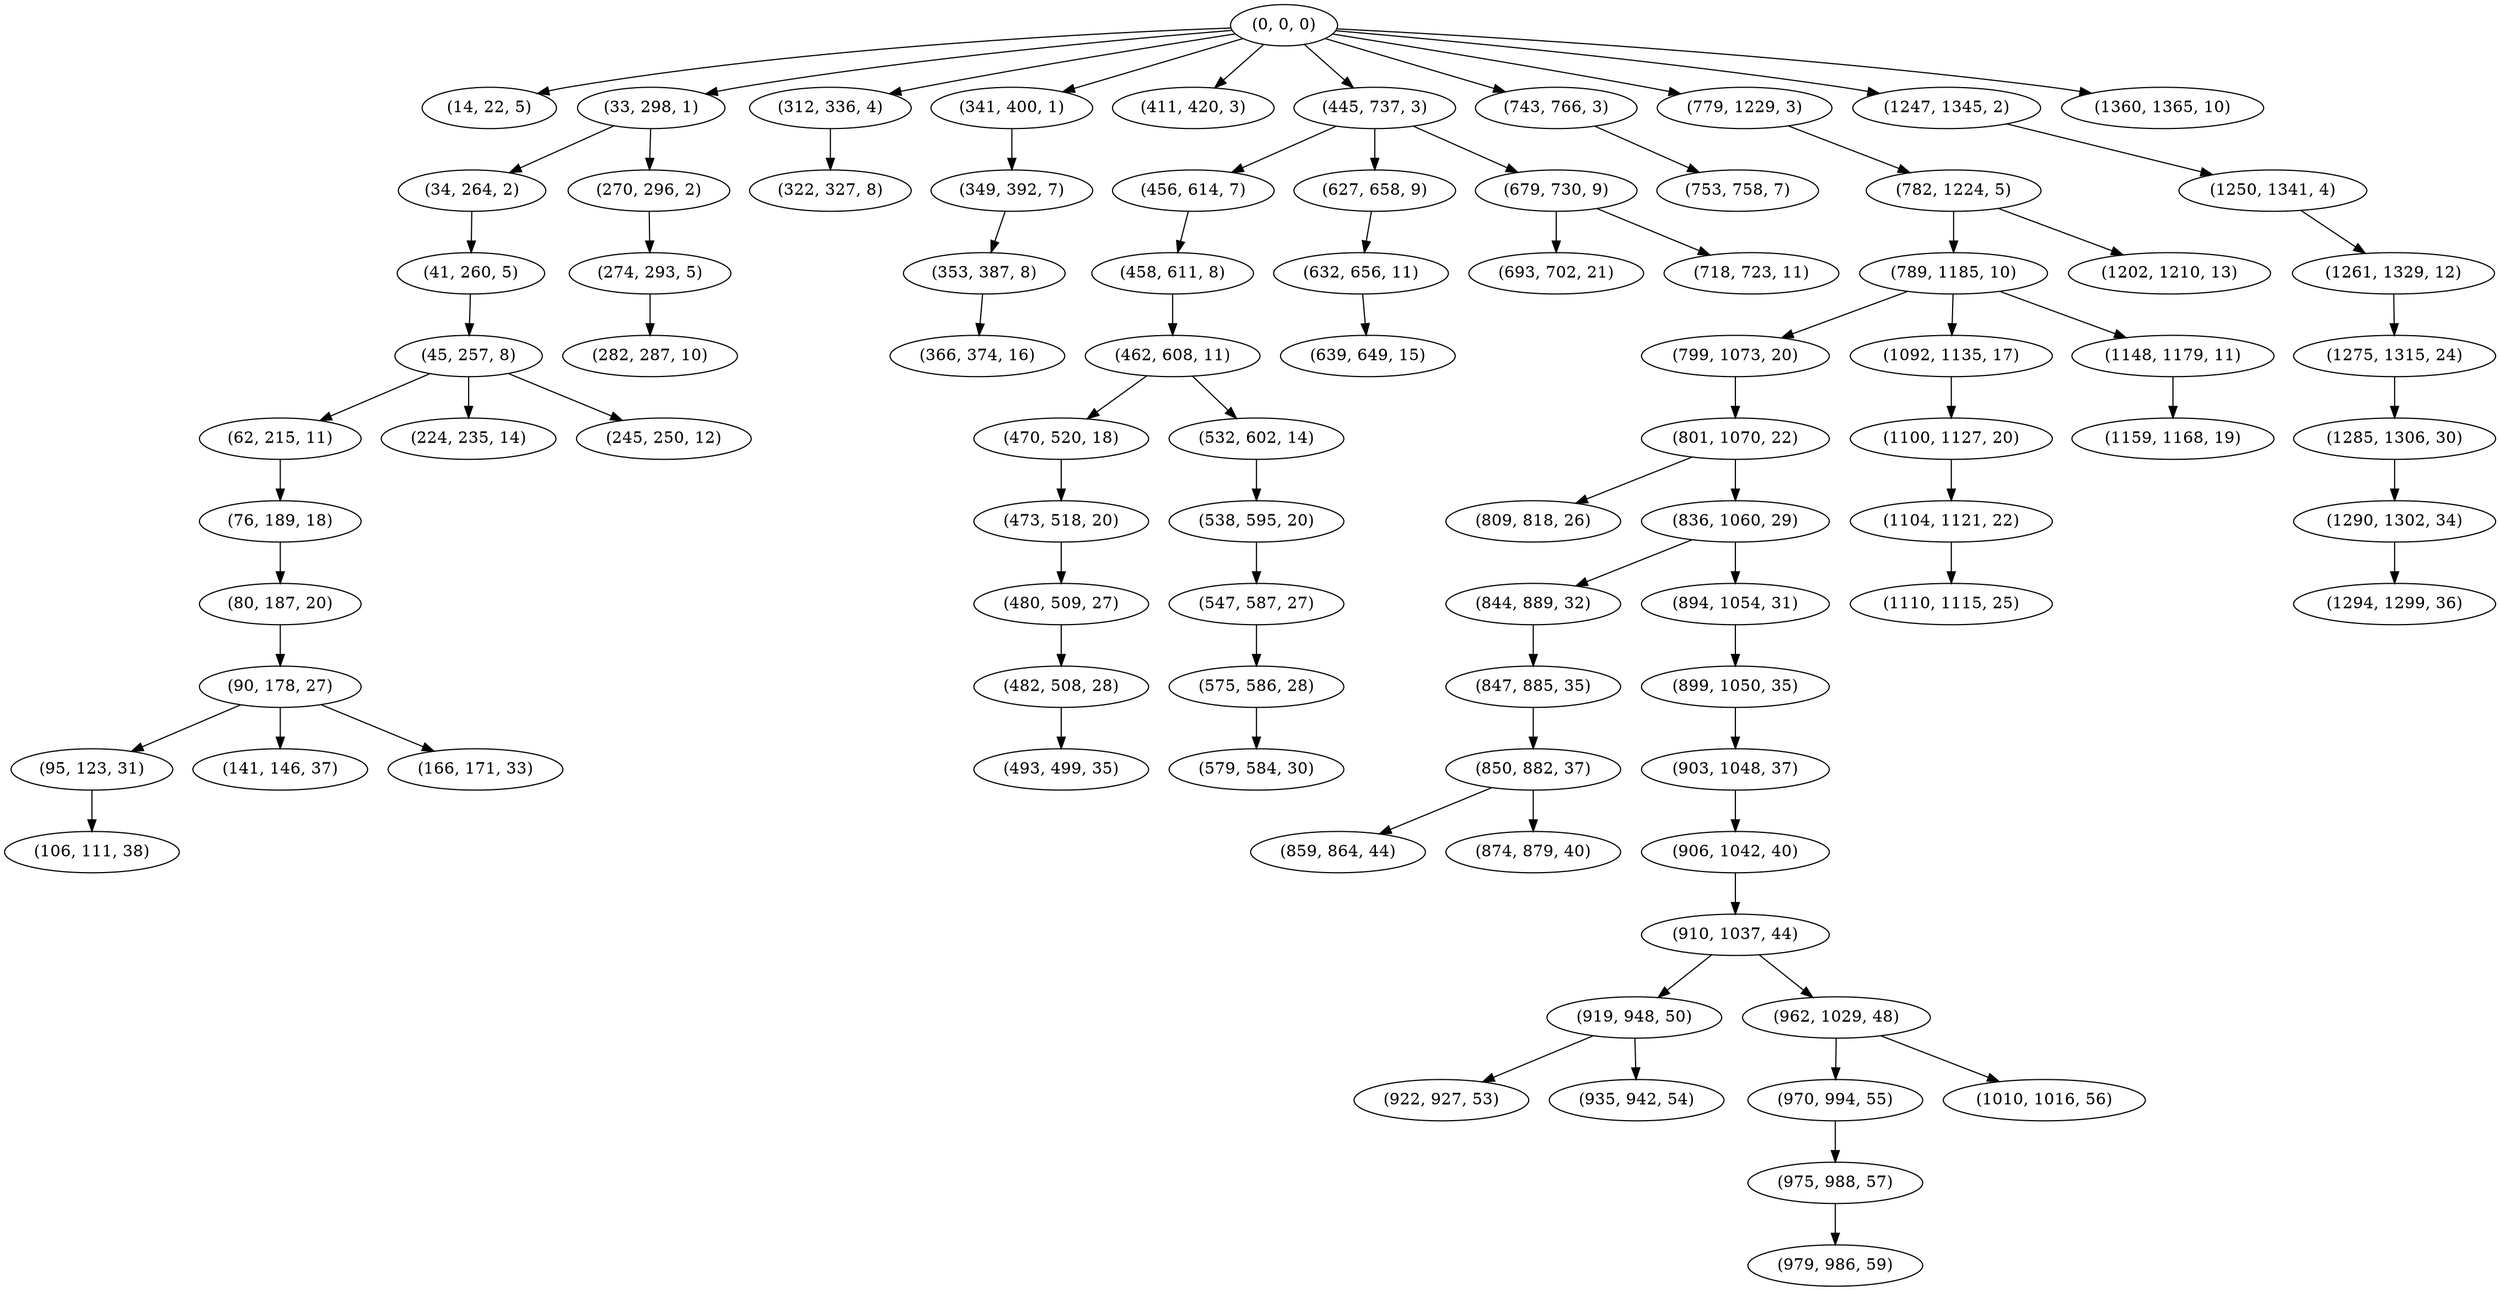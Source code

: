 digraph tree {
    "(0, 0, 0)";
    "(14, 22, 5)";
    "(33, 298, 1)";
    "(34, 264, 2)";
    "(41, 260, 5)";
    "(45, 257, 8)";
    "(62, 215, 11)";
    "(76, 189, 18)";
    "(80, 187, 20)";
    "(90, 178, 27)";
    "(95, 123, 31)";
    "(106, 111, 38)";
    "(141, 146, 37)";
    "(166, 171, 33)";
    "(224, 235, 14)";
    "(245, 250, 12)";
    "(270, 296, 2)";
    "(274, 293, 5)";
    "(282, 287, 10)";
    "(312, 336, 4)";
    "(322, 327, 8)";
    "(341, 400, 1)";
    "(349, 392, 7)";
    "(353, 387, 8)";
    "(366, 374, 16)";
    "(411, 420, 3)";
    "(445, 737, 3)";
    "(456, 614, 7)";
    "(458, 611, 8)";
    "(462, 608, 11)";
    "(470, 520, 18)";
    "(473, 518, 20)";
    "(480, 509, 27)";
    "(482, 508, 28)";
    "(493, 499, 35)";
    "(532, 602, 14)";
    "(538, 595, 20)";
    "(547, 587, 27)";
    "(575, 586, 28)";
    "(579, 584, 30)";
    "(627, 658, 9)";
    "(632, 656, 11)";
    "(639, 649, 15)";
    "(679, 730, 9)";
    "(693, 702, 21)";
    "(718, 723, 11)";
    "(743, 766, 3)";
    "(753, 758, 7)";
    "(779, 1229, 3)";
    "(782, 1224, 5)";
    "(789, 1185, 10)";
    "(799, 1073, 20)";
    "(801, 1070, 22)";
    "(809, 818, 26)";
    "(836, 1060, 29)";
    "(844, 889, 32)";
    "(847, 885, 35)";
    "(850, 882, 37)";
    "(859, 864, 44)";
    "(874, 879, 40)";
    "(894, 1054, 31)";
    "(899, 1050, 35)";
    "(903, 1048, 37)";
    "(906, 1042, 40)";
    "(910, 1037, 44)";
    "(919, 948, 50)";
    "(922, 927, 53)";
    "(935, 942, 54)";
    "(962, 1029, 48)";
    "(970, 994, 55)";
    "(975, 988, 57)";
    "(979, 986, 59)";
    "(1010, 1016, 56)";
    "(1092, 1135, 17)";
    "(1100, 1127, 20)";
    "(1104, 1121, 22)";
    "(1110, 1115, 25)";
    "(1148, 1179, 11)";
    "(1159, 1168, 19)";
    "(1202, 1210, 13)";
    "(1247, 1345, 2)";
    "(1250, 1341, 4)";
    "(1261, 1329, 12)";
    "(1275, 1315, 24)";
    "(1285, 1306, 30)";
    "(1290, 1302, 34)";
    "(1294, 1299, 36)";
    "(1360, 1365, 10)";
    "(0, 0, 0)" -> "(14, 22, 5)";
    "(0, 0, 0)" -> "(33, 298, 1)";
    "(0, 0, 0)" -> "(312, 336, 4)";
    "(0, 0, 0)" -> "(341, 400, 1)";
    "(0, 0, 0)" -> "(411, 420, 3)";
    "(0, 0, 0)" -> "(445, 737, 3)";
    "(0, 0, 0)" -> "(743, 766, 3)";
    "(0, 0, 0)" -> "(779, 1229, 3)";
    "(0, 0, 0)" -> "(1247, 1345, 2)";
    "(0, 0, 0)" -> "(1360, 1365, 10)";
    "(33, 298, 1)" -> "(34, 264, 2)";
    "(33, 298, 1)" -> "(270, 296, 2)";
    "(34, 264, 2)" -> "(41, 260, 5)";
    "(41, 260, 5)" -> "(45, 257, 8)";
    "(45, 257, 8)" -> "(62, 215, 11)";
    "(45, 257, 8)" -> "(224, 235, 14)";
    "(45, 257, 8)" -> "(245, 250, 12)";
    "(62, 215, 11)" -> "(76, 189, 18)";
    "(76, 189, 18)" -> "(80, 187, 20)";
    "(80, 187, 20)" -> "(90, 178, 27)";
    "(90, 178, 27)" -> "(95, 123, 31)";
    "(90, 178, 27)" -> "(141, 146, 37)";
    "(90, 178, 27)" -> "(166, 171, 33)";
    "(95, 123, 31)" -> "(106, 111, 38)";
    "(270, 296, 2)" -> "(274, 293, 5)";
    "(274, 293, 5)" -> "(282, 287, 10)";
    "(312, 336, 4)" -> "(322, 327, 8)";
    "(341, 400, 1)" -> "(349, 392, 7)";
    "(349, 392, 7)" -> "(353, 387, 8)";
    "(353, 387, 8)" -> "(366, 374, 16)";
    "(445, 737, 3)" -> "(456, 614, 7)";
    "(445, 737, 3)" -> "(627, 658, 9)";
    "(445, 737, 3)" -> "(679, 730, 9)";
    "(456, 614, 7)" -> "(458, 611, 8)";
    "(458, 611, 8)" -> "(462, 608, 11)";
    "(462, 608, 11)" -> "(470, 520, 18)";
    "(462, 608, 11)" -> "(532, 602, 14)";
    "(470, 520, 18)" -> "(473, 518, 20)";
    "(473, 518, 20)" -> "(480, 509, 27)";
    "(480, 509, 27)" -> "(482, 508, 28)";
    "(482, 508, 28)" -> "(493, 499, 35)";
    "(532, 602, 14)" -> "(538, 595, 20)";
    "(538, 595, 20)" -> "(547, 587, 27)";
    "(547, 587, 27)" -> "(575, 586, 28)";
    "(575, 586, 28)" -> "(579, 584, 30)";
    "(627, 658, 9)" -> "(632, 656, 11)";
    "(632, 656, 11)" -> "(639, 649, 15)";
    "(679, 730, 9)" -> "(693, 702, 21)";
    "(679, 730, 9)" -> "(718, 723, 11)";
    "(743, 766, 3)" -> "(753, 758, 7)";
    "(779, 1229, 3)" -> "(782, 1224, 5)";
    "(782, 1224, 5)" -> "(789, 1185, 10)";
    "(782, 1224, 5)" -> "(1202, 1210, 13)";
    "(789, 1185, 10)" -> "(799, 1073, 20)";
    "(789, 1185, 10)" -> "(1092, 1135, 17)";
    "(789, 1185, 10)" -> "(1148, 1179, 11)";
    "(799, 1073, 20)" -> "(801, 1070, 22)";
    "(801, 1070, 22)" -> "(809, 818, 26)";
    "(801, 1070, 22)" -> "(836, 1060, 29)";
    "(836, 1060, 29)" -> "(844, 889, 32)";
    "(836, 1060, 29)" -> "(894, 1054, 31)";
    "(844, 889, 32)" -> "(847, 885, 35)";
    "(847, 885, 35)" -> "(850, 882, 37)";
    "(850, 882, 37)" -> "(859, 864, 44)";
    "(850, 882, 37)" -> "(874, 879, 40)";
    "(894, 1054, 31)" -> "(899, 1050, 35)";
    "(899, 1050, 35)" -> "(903, 1048, 37)";
    "(903, 1048, 37)" -> "(906, 1042, 40)";
    "(906, 1042, 40)" -> "(910, 1037, 44)";
    "(910, 1037, 44)" -> "(919, 948, 50)";
    "(910, 1037, 44)" -> "(962, 1029, 48)";
    "(919, 948, 50)" -> "(922, 927, 53)";
    "(919, 948, 50)" -> "(935, 942, 54)";
    "(962, 1029, 48)" -> "(970, 994, 55)";
    "(962, 1029, 48)" -> "(1010, 1016, 56)";
    "(970, 994, 55)" -> "(975, 988, 57)";
    "(975, 988, 57)" -> "(979, 986, 59)";
    "(1092, 1135, 17)" -> "(1100, 1127, 20)";
    "(1100, 1127, 20)" -> "(1104, 1121, 22)";
    "(1104, 1121, 22)" -> "(1110, 1115, 25)";
    "(1148, 1179, 11)" -> "(1159, 1168, 19)";
    "(1247, 1345, 2)" -> "(1250, 1341, 4)";
    "(1250, 1341, 4)" -> "(1261, 1329, 12)";
    "(1261, 1329, 12)" -> "(1275, 1315, 24)";
    "(1275, 1315, 24)" -> "(1285, 1306, 30)";
    "(1285, 1306, 30)" -> "(1290, 1302, 34)";
    "(1290, 1302, 34)" -> "(1294, 1299, 36)";
}
